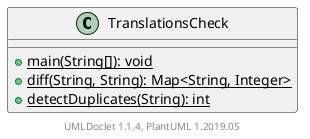 @startuml

    class TranslationsCheck [[TranslationsCheck.html]] {
        {static} +main(String[]): void
        {static} +diff(String, String): Map<String, Integer>
        {static} +detectDuplicates(String): int
    }


    center footer UMLDoclet 1.1.4, PlantUML 1.2019.05
@enduml
